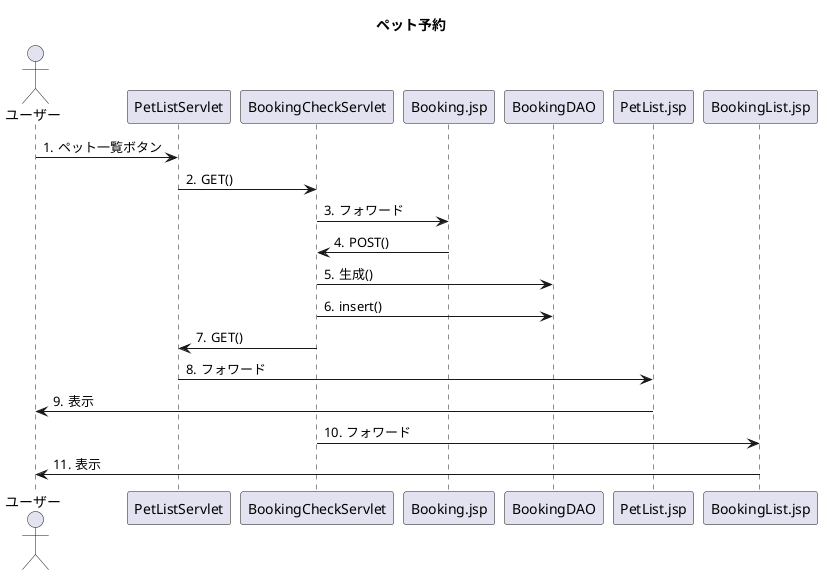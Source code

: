 @startuml
title ペット予約
actor ユーザー
participant PetListServlet
participant BookingCheckServlet
participant Booking.jsp
participant BookingDAO
participant PetList.jsp
participant BookingList.jsp
autonumber "#."

ユーザー->PetListServlet : ペット一覧ボタン
PetListServlet->BookingCheckServlet : GET()
BookingCheckServlet->Booking.jsp : フォワード
Booking.jsp->BookingCheckServlet : POST()
BookingCheckServlet->BookingDAO : 生成()
BookingCheckServlet->BookingDAO : insert()
BookingCheckServlet->PetListServlet : GET()
PetListServlet->PetList.jsp : フォワード
PetList.jsp->ユーザー : 表示
BookingCheckServlet->BookingList.jsp : フォワード
BookingList.jsp->ユーザー : 表示


@enduml